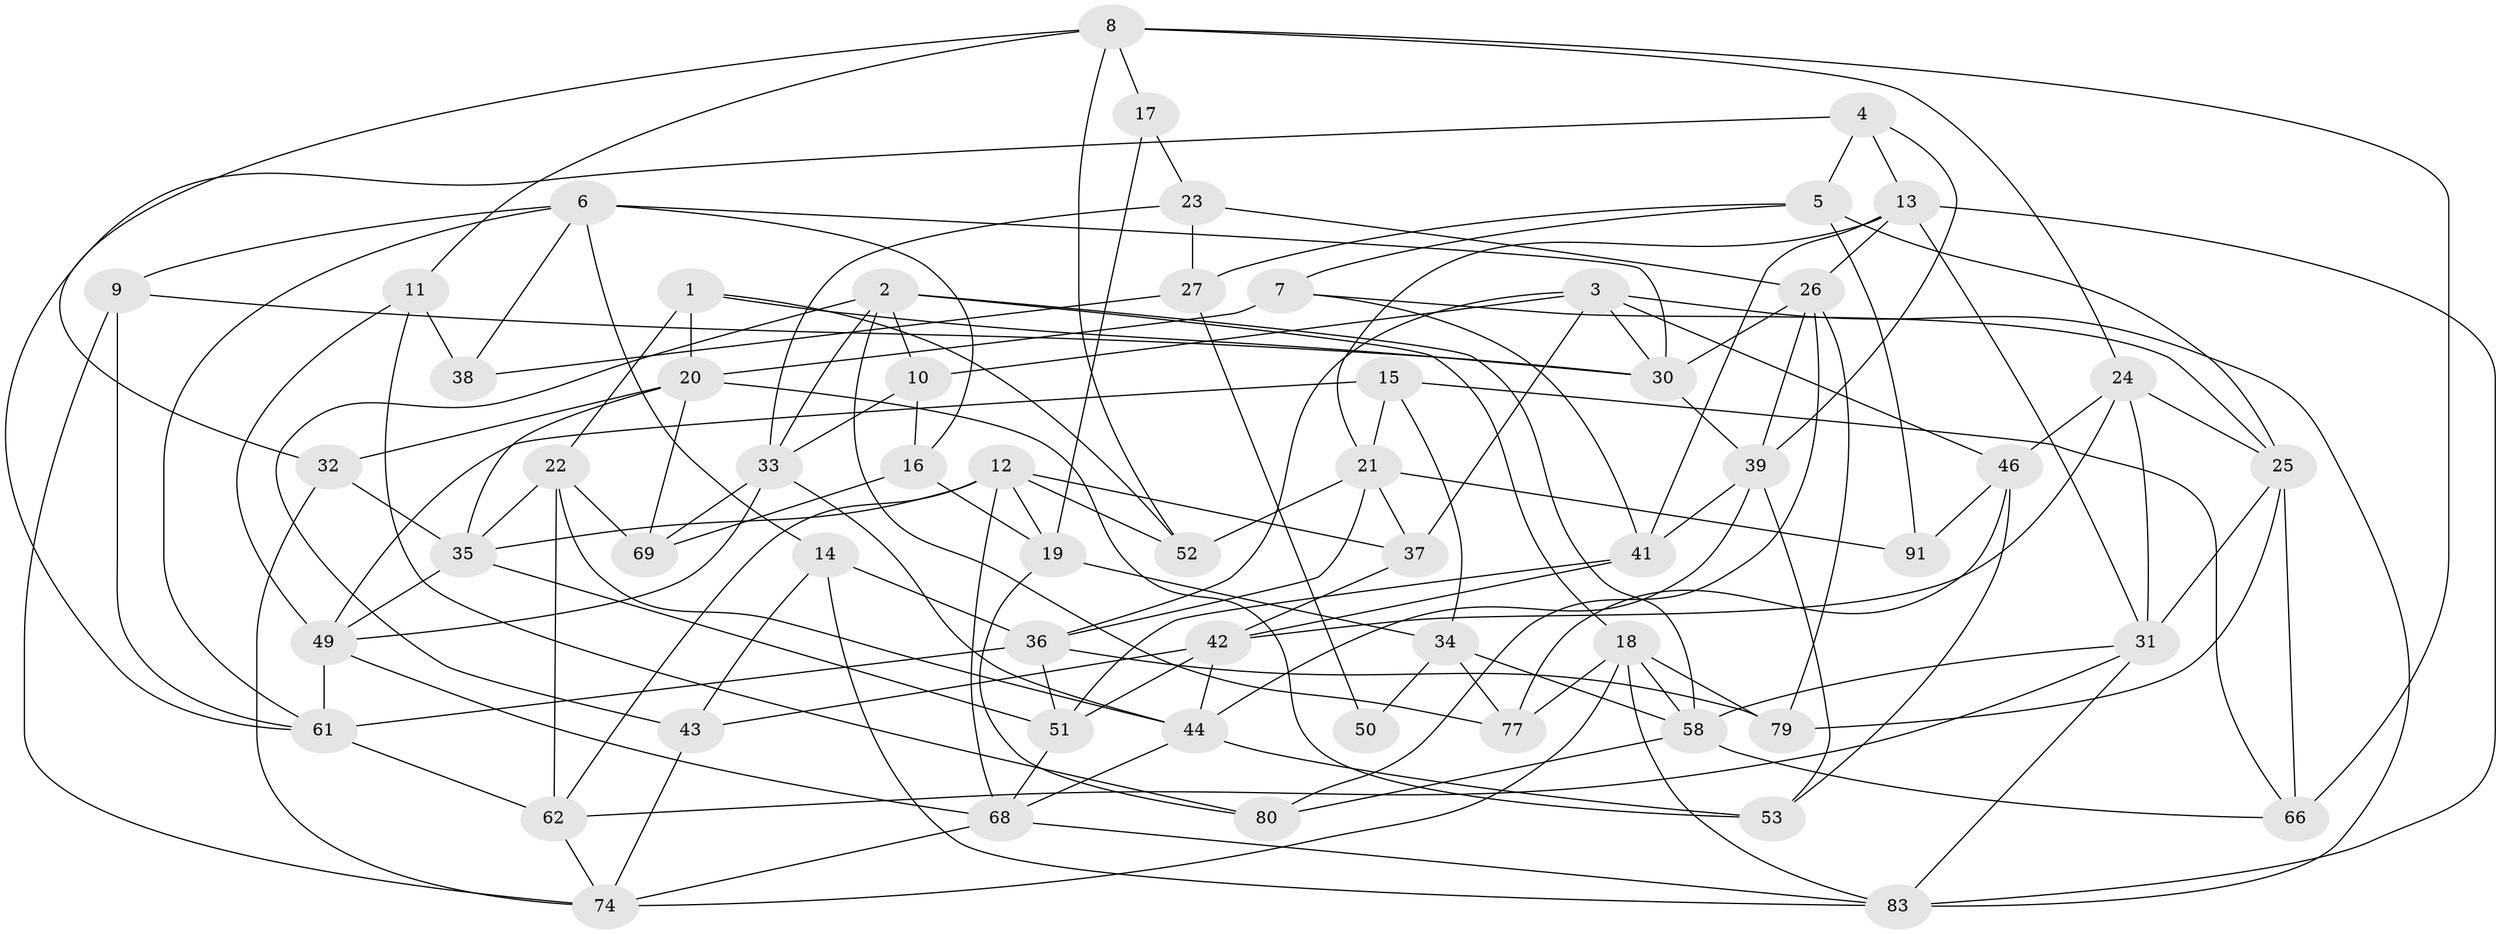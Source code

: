 // original degree distribution, {4: 1.0}
// Generated by graph-tools (version 1.1) at 2025/42/03/06/25 10:42:19]
// undirected, 59 vertices, 145 edges
graph export_dot {
graph [start="1"]
  node [color=gray90,style=filled];
  1;
  2 [super="+76"];
  3 [super="+47"];
  4;
  5 [super="+28"];
  6 [super="+84"];
  7;
  8 [super="+29"];
  9;
  10;
  11;
  12 [super="+82"];
  13 [super="+55"];
  14;
  15;
  16;
  17;
  18 [super="+81"];
  19 [super="+64"];
  20 [super="+40"];
  21 [super="+85"];
  22 [super="+56"];
  23;
  24 [super="+70"];
  25 [super="+78"];
  26 [super="+71"];
  27 [super="+45"];
  30 [super="+89"];
  31 [super="+63"];
  32;
  33 [super="+59"];
  34 [super="+65"];
  35 [super="+72"];
  36 [super="+92"];
  37;
  38;
  39 [super="+57"];
  41 [super="+48"];
  42 [super="+90"];
  43;
  44 [super="+60"];
  46 [super="+54"];
  49 [super="+67"];
  50;
  51 [super="+73"];
  52;
  53;
  58 [super="+75"];
  61 [super="+88"];
  62 [super="+86"];
  66;
  68 [super="+94"];
  69;
  74 [super="+87"];
  77;
  79;
  80;
  83 [super="+93"];
  91;
  1 -- 52;
  1 -- 20;
  1 -- 30;
  1 -- 22;
  2 -- 43;
  2 -- 10;
  2 -- 77;
  2 -- 33;
  2 -- 18;
  2 -- 58;
  3 -- 36;
  3 -- 30;
  3 -- 46;
  3 -- 83;
  3 -- 10;
  3 -- 37;
  4 -- 13;
  4 -- 61;
  4 -- 39;
  4 -- 5;
  5 -- 91 [weight=2];
  5 -- 7;
  5 -- 27;
  5 -- 25;
  6 -- 38;
  6 -- 16;
  6 -- 61;
  6 -- 9;
  6 -- 14;
  6 -- 30;
  7 -- 41;
  7 -- 20;
  7 -- 25;
  8 -- 11;
  8 -- 24;
  8 -- 32;
  8 -- 17;
  8 -- 66;
  8 -- 52;
  9 -- 61;
  9 -- 74;
  9 -- 30;
  10 -- 16;
  10 -- 33;
  11 -- 38;
  11 -- 80;
  11 -- 49;
  12 -- 52;
  12 -- 62;
  12 -- 19;
  12 -- 37;
  12 -- 68;
  12 -- 35;
  13 -- 26;
  13 -- 41;
  13 -- 21;
  13 -- 83;
  13 -- 31;
  14 -- 43;
  14 -- 36;
  14 -- 83;
  15 -- 34;
  15 -- 66;
  15 -- 49;
  15 -- 21;
  16 -- 69;
  16 -- 19;
  17 -- 19 [weight=2];
  17 -- 23;
  18 -- 77;
  18 -- 74;
  18 -- 79;
  18 -- 83;
  18 -- 58;
  19 -- 80;
  19 -- 34;
  20 -- 32;
  20 -- 69;
  20 -- 53;
  20 -- 35;
  21 -- 37;
  21 -- 91;
  21 -- 36;
  21 -- 52;
  22 -- 62 [weight=2];
  22 -- 69;
  22 -- 44;
  22 -- 35;
  23 -- 33;
  23 -- 27;
  23 -- 26;
  24 -- 31;
  24 -- 46 [weight=2];
  24 -- 25;
  24 -- 42;
  25 -- 79;
  25 -- 66;
  25 -- 31;
  26 -- 79;
  26 -- 39;
  26 -- 80;
  26 -- 30;
  27 -- 50 [weight=2];
  27 -- 38 [weight=2];
  30 -- 39;
  31 -- 83;
  31 -- 58;
  31 -- 62;
  32 -- 35;
  32 -- 74;
  33 -- 49;
  33 -- 69;
  33 -- 44;
  34 -- 58;
  34 -- 50 [weight=2];
  34 -- 77;
  35 -- 49;
  35 -- 51;
  36 -- 51;
  36 -- 61;
  36 -- 79;
  37 -- 42;
  39 -- 53;
  39 -- 44;
  39 -- 41;
  41 -- 42;
  41 -- 51 [weight=2];
  42 -- 44;
  42 -- 51;
  42 -- 43;
  43 -- 74;
  44 -- 53;
  44 -- 68;
  46 -- 91;
  46 -- 53;
  46 -- 77;
  49 -- 68;
  49 -- 61;
  51 -- 68;
  58 -- 80;
  58 -- 66;
  61 -- 62;
  62 -- 74;
  68 -- 83;
  68 -- 74;
}
